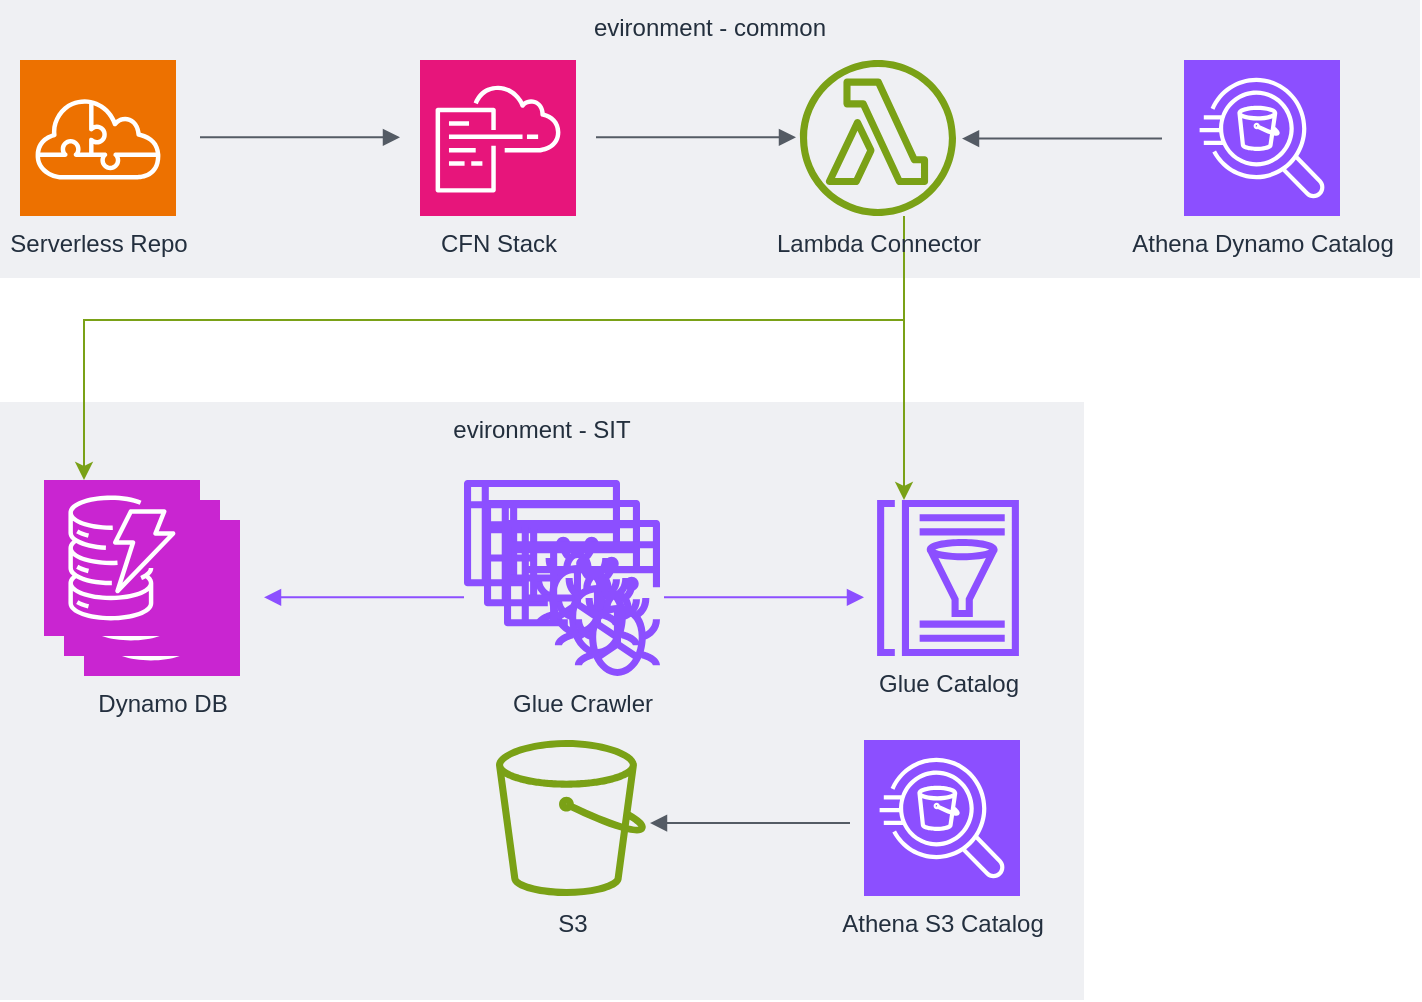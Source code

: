 <mxfile version="22.1.0" type="github">
  <diagram name="Page-1" id="ZsGVpSYtSNG0tmEqTt9_">
    <mxGraphModel dx="451" dy="731" grid="1" gridSize="10" guides="1" tooltips="1" connect="1" arrows="1" fold="1" page="0" pageScale="1" pageWidth="850" pageHeight="1100" math="0" shadow="0">
      <root>
        <mxCell id="0" />
        <mxCell id="1" parent="0" />
        <mxCell id="on8vytE3Z7wlLKgZJr3t-43" value="evironment - common" style="fillColor=#EFF0F3;strokeColor=none;dashed=0;verticalAlign=top;fontStyle=0;fontColor=#232F3D;whiteSpace=wrap;html=1;" vertex="1" parent="1">
          <mxGeometry x="158" y="-120" width="710" height="139" as="geometry" />
        </mxCell>
        <mxCell id="on8vytE3Z7wlLKgZJr3t-30" value="evironment - SIT" style="fillColor=#EFF0F3;strokeColor=none;dashed=0;verticalAlign=top;fontStyle=0;fontColor=#232F3D;whiteSpace=wrap;html=1;" vertex="1" parent="1">
          <mxGeometry x="158" y="81" width="542" height="299" as="geometry" />
        </mxCell>
        <mxCell id="on8vytE3Z7wlLKgZJr3t-1" value="Dynamo DB" style="sketch=0;points=[[0,0,0],[0.25,0,0],[0.5,0,0],[0.75,0,0],[1,0,0],[0,1,0],[0.25,1,0],[0.5,1,0],[0.75,1,0],[1,1,0],[0,0.25,0],[0,0.5,0],[0,0.75,0],[1,0.25,0],[1,0.5,0],[1,0.75,0]];outlineConnect=0;fontColor=#232F3E;fillColor=#C925D1;strokeColor=#ffffff;dashed=0;verticalLabelPosition=bottom;verticalAlign=top;align=center;html=1;fontSize=12;fontStyle=0;aspect=fixed;shape=mxgraph.aws4.resourceIcon;resIcon=mxgraph.aws4.dynamodb;" vertex="1" parent="1">
          <mxGeometry x="200" y="140" width="78" height="78" as="geometry" />
        </mxCell>
        <mxCell id="on8vytE3Z7wlLKgZJr3t-4" value="CFN Stack" style="sketch=0;points=[[0,0,0],[0.25,0,0],[0.5,0,0],[0.75,0,0],[1,0,0],[0,1,0],[0.25,1,0],[0.5,1,0],[0.75,1,0],[1,1,0],[0,0.25,0],[0,0.5,0],[0,0.75,0],[1,0.25,0],[1,0.5,0],[1,0.75,0]];points=[[0,0,0],[0.25,0,0],[0.5,0,0],[0.75,0,0],[1,0,0],[0,1,0],[0.25,1,0],[0.5,1,0],[0.75,1,0],[1,1,0],[0,0.25,0],[0,0.5,0],[0,0.75,0],[1,0.25,0],[1,0.5,0],[1,0.75,0]];outlineConnect=0;fontColor=#232F3E;fillColor=#E7157B;strokeColor=#ffffff;dashed=0;verticalLabelPosition=bottom;verticalAlign=top;align=center;html=1;fontSize=12;fontStyle=0;aspect=fixed;shape=mxgraph.aws4.resourceIcon;resIcon=mxgraph.aws4.cloudformation;" vertex="1" parent="1">
          <mxGeometry x="368" y="-90" width="78" height="78" as="geometry" />
        </mxCell>
        <mxCell id="on8vytE3Z7wlLKgZJr3t-31" style="edgeStyle=orthogonalEdgeStyle;rounded=0;orthogonalLoop=1;jettySize=auto;html=1;strokeColor=#7aa117;" edge="1" parent="1">
          <mxGeometry relative="1" as="geometry">
            <mxPoint x="610" y="-12.0" as="sourcePoint" />
            <mxPoint x="200" y="120" as="targetPoint" />
            <Array as="points">
              <mxPoint x="610" y="40" />
              <mxPoint x="200" y="40" />
            </Array>
          </mxGeometry>
        </mxCell>
        <mxCell id="on8vytE3Z7wlLKgZJr3t-32" style="edgeStyle=orthogonalEdgeStyle;rounded=0;orthogonalLoop=1;jettySize=auto;html=1;fillColor=#d5e8d4;strokeColor=#7aa117;" edge="1" parent="1" source="on8vytE3Z7wlLKgZJr3t-5" target="on8vytE3Z7wlLKgZJr3t-16">
          <mxGeometry relative="1" as="geometry">
            <Array as="points">
              <mxPoint x="610" y="60" />
              <mxPoint x="610" y="60" />
            </Array>
          </mxGeometry>
        </mxCell>
        <mxCell id="on8vytE3Z7wlLKgZJr3t-5" value="Lambda Connector" style="sketch=0;outlineConnect=0;fontColor=#232F3E;gradientColor=none;fillColor=#7AA116;strokeColor=none;dashed=0;verticalLabelPosition=bottom;verticalAlign=top;align=center;html=1;fontSize=12;fontStyle=0;aspect=fixed;pointerEvents=1;shape=mxgraph.aws4.lambda_function;" vertex="1" parent="1">
          <mxGeometry x="558" y="-90" width="78" height="78" as="geometry" />
        </mxCell>
        <mxCell id="on8vytE3Z7wlLKgZJr3t-3" value="Serverless Repo" style="sketch=0;points=[[0,0,0],[0.25,0,0],[0.5,0,0],[0.75,0,0],[1,0,0],[0,1,0],[0.25,1,0],[0.5,1,0],[0.75,1,0],[1,1,0],[0,0.25,0],[0,0.5,0],[0,0.75,0],[1,0.25,0],[1,0.5,0],[1,0.75,0]];outlineConnect=0;fontColor=#232F3E;fillColor=#ED7100;strokeColor=#ffffff;dashed=0;verticalLabelPosition=bottom;verticalAlign=top;align=center;html=1;fontSize=12;fontStyle=0;aspect=fixed;shape=mxgraph.aws4.resourceIcon;resIcon=mxgraph.aws4.serverless_application_repository;" vertex="1" parent="1">
          <mxGeometry x="168" y="-90" width="78" height="78" as="geometry" />
        </mxCell>
        <mxCell id="on8vytE3Z7wlLKgZJr3t-8" value="" style="edgeStyle=orthogonalEdgeStyle;html=1;endArrow=block;elbow=vertical;startArrow=none;endFill=1;strokeColor=#545B64;rounded=0;" edge="1" parent="1">
          <mxGeometry width="100" relative="1" as="geometry">
            <mxPoint x="258" y="-51.33" as="sourcePoint" />
            <mxPoint x="358" y="-51.33" as="targetPoint" />
          </mxGeometry>
        </mxCell>
        <mxCell id="on8vytE3Z7wlLKgZJr3t-12" value="" style="edgeStyle=orthogonalEdgeStyle;html=1;endArrow=none;elbow=vertical;startArrow=block;startFill=1;strokeColor=#8c4fff;rounded=0;" edge="1" parent="1">
          <mxGeometry width="100" relative="1" as="geometry">
            <mxPoint x="290" y="178.67" as="sourcePoint" />
            <mxPoint x="390" y="178.67" as="targetPoint" />
          </mxGeometry>
        </mxCell>
        <mxCell id="on8vytE3Z7wlLKgZJr3t-13" value="" style="sketch=0;points=[[0,0,0],[0.25,0,0],[0.5,0,0],[0.75,0,0],[1,0,0],[0,1,0],[0.25,1,0],[0.5,1,0],[0.75,1,0],[1,1,0],[0,0.25,0],[0,0.5,0],[0,0.75,0],[1,0.25,0],[1,0.5,0],[1,0.75,0]];outlineConnect=0;fontColor=#232F3E;fillColor=#C925D1;strokeColor=#ffffff;dashed=0;verticalLabelPosition=bottom;verticalAlign=top;align=center;html=1;fontSize=12;fontStyle=0;aspect=fixed;shape=mxgraph.aws4.resourceIcon;resIcon=mxgraph.aws4.dynamodb;" vertex="1" parent="1">
          <mxGeometry x="190" y="130" width="78" height="78" as="geometry" />
        </mxCell>
        <mxCell id="on8vytE3Z7wlLKgZJr3t-14" value="" style="sketch=0;points=[[0,0,0],[0.25,0,0],[0.5,0,0],[0.75,0,0],[1,0,0],[0,1,0],[0.25,1,0],[0.5,1,0],[0.75,1,0],[1,1,0],[0,0.25,0],[0,0.5,0],[0,0.75,0],[1,0.25,0],[1,0.5,0],[1,0.75,0]];outlineConnect=0;fontColor=#232F3E;fillColor=#C925D1;strokeColor=#ffffff;dashed=0;verticalLabelPosition=bottom;verticalAlign=top;align=center;html=1;fontSize=12;fontStyle=0;aspect=fixed;shape=mxgraph.aws4.resourceIcon;resIcon=mxgraph.aws4.dynamodb;" vertex="1" parent="1">
          <mxGeometry x="180" y="120" width="78" height="78" as="geometry" />
        </mxCell>
        <mxCell id="on8vytE3Z7wlLKgZJr3t-15" value="" style="sketch=0;outlineConnect=0;fontColor=#232F3E;gradientColor=none;fillColor=#8C4FFF;strokeColor=none;dashed=0;verticalLabelPosition=bottom;verticalAlign=top;align=center;html=1;fontSize=12;fontStyle=0;aspect=fixed;pointerEvents=1;shape=mxgraph.aws4.glue_crawlers;fillStyle=auto;" vertex="1" parent="1">
          <mxGeometry x="390" y="120" width="78" height="78" as="geometry" />
        </mxCell>
        <mxCell id="on8vytE3Z7wlLKgZJr3t-16" value="Glue Catalog" style="sketch=0;outlineConnect=0;fontColor=#232F3E;gradientColor=none;fillColor=#8C4FFF;strokeColor=none;dashed=0;verticalLabelPosition=bottom;verticalAlign=top;align=center;html=1;fontSize=12;fontStyle=0;aspect=fixed;pointerEvents=1;shape=mxgraph.aws4.glue_data_catalog;" vertex="1" parent="1">
          <mxGeometry x="596" y="130" width="72" height="78" as="geometry" />
        </mxCell>
        <mxCell id="on8vytE3Z7wlLKgZJr3t-17" value="" style="edgeStyle=orthogonalEdgeStyle;html=1;endArrow=block;elbow=vertical;startArrow=none;endFill=1;strokeColor=#8c4fff;rounded=0;" edge="1" parent="1">
          <mxGeometry width="100" relative="1" as="geometry">
            <mxPoint x="490" y="178.67" as="sourcePoint" />
            <mxPoint x="590" y="178.67" as="targetPoint" />
          </mxGeometry>
        </mxCell>
        <mxCell id="on8vytE3Z7wlLKgZJr3t-25" value="" style="sketch=0;outlineConnect=0;fontColor=#232F3E;gradientColor=none;fillColor=#8C4FFF;strokeColor=none;dashed=0;verticalLabelPosition=bottom;verticalAlign=top;align=center;html=1;fontSize=12;fontStyle=0;aspect=fixed;pointerEvents=1;shape=mxgraph.aws4.glue_crawlers;fillStyle=auto;" vertex="1" parent="1">
          <mxGeometry x="400" y="130" width="78" height="78" as="geometry" />
        </mxCell>
        <mxCell id="on8vytE3Z7wlLKgZJr3t-26" value="Glue Crawler" style="sketch=0;outlineConnect=0;fontColor=#232F3E;gradientColor=none;fillColor=#8C4FFF;strokeColor=none;dashed=0;verticalLabelPosition=bottom;verticalAlign=top;align=center;html=1;fontSize=12;fontStyle=0;aspect=fixed;pointerEvents=1;shape=mxgraph.aws4.glue_crawlers;fillStyle=auto;" vertex="1" parent="1">
          <mxGeometry x="410" y="140" width="78" height="78" as="geometry" />
        </mxCell>
        <mxCell id="on8vytE3Z7wlLKgZJr3t-33" value="" style="edgeStyle=orthogonalEdgeStyle;html=1;endArrow=block;elbow=vertical;startArrow=none;endFill=1;strokeColor=#545B64;rounded=0;" edge="1" parent="1">
          <mxGeometry width="100" relative="1" as="geometry">
            <mxPoint x="456" y="-51.37" as="sourcePoint" />
            <mxPoint x="556" y="-51.37" as="targetPoint" />
          </mxGeometry>
        </mxCell>
        <mxCell id="on8vytE3Z7wlLKgZJr3t-34" value="Athena Dynamo Catalog" style="sketch=0;points=[[0,0,0],[0.25,0,0],[0.5,0,0],[0.75,0,0],[1,0,0],[0,1,0],[0.25,1,0],[0.5,1,0],[0.75,1,0],[1,1,0],[0,0.25,0],[0,0.5,0],[0,0.75,0],[1,0.25,0],[1,0.5,0],[1,0.75,0]];outlineConnect=0;fontColor=#232F3E;fillColor=#8C4FFF;strokeColor=#ffffff;dashed=0;verticalLabelPosition=bottom;verticalAlign=top;align=center;html=1;fontSize=12;fontStyle=0;aspect=fixed;shape=mxgraph.aws4.resourceIcon;resIcon=mxgraph.aws4.athena;" vertex="1" parent="1">
          <mxGeometry x="750" y="-90" width="78" height="78" as="geometry" />
        </mxCell>
        <mxCell id="on8vytE3Z7wlLKgZJr3t-35" value="" style="edgeStyle=orthogonalEdgeStyle;html=1;endArrow=none;elbow=vertical;startArrow=block;startFill=1;strokeColor=#545B64;rounded=0;" edge="1" parent="1">
          <mxGeometry width="100" relative="1" as="geometry">
            <mxPoint x="483" y="291.52" as="sourcePoint" />
            <mxPoint x="583" y="291.52" as="targetPoint" />
          </mxGeometry>
        </mxCell>
        <mxCell id="on8vytE3Z7wlLKgZJr3t-36" value="Athena S3 Catalog" style="sketch=0;points=[[0,0,0],[0.25,0,0],[0.5,0,0],[0.75,0,0],[1,0,0],[0,1,0],[0.25,1,0],[0.5,1,0],[0.75,1,0],[1,1,0],[0,0.25,0],[0,0.5,0],[0,0.75,0],[1,0.25,0],[1,0.5,0],[1,0.75,0]];outlineConnect=0;fontColor=#232F3E;fillColor=#8C4FFF;strokeColor=#ffffff;dashed=0;verticalLabelPosition=bottom;verticalAlign=top;align=center;html=1;fontSize=12;fontStyle=0;aspect=fixed;shape=mxgraph.aws4.resourceIcon;resIcon=mxgraph.aws4.athena;" vertex="1" parent="1">
          <mxGeometry x="590" y="250" width="78" height="78" as="geometry" />
        </mxCell>
        <mxCell id="on8vytE3Z7wlLKgZJr3t-37" value="S3" style="sketch=0;outlineConnect=0;fontColor=#232F3E;gradientColor=none;fillColor=#7AA116;strokeColor=none;dashed=0;verticalLabelPosition=bottom;verticalAlign=top;align=center;html=1;fontSize=12;fontStyle=0;aspect=fixed;pointerEvents=1;shape=mxgraph.aws4.bucket;" vertex="1" parent="1">
          <mxGeometry x="406" y="250" width="75" height="78" as="geometry" />
        </mxCell>
        <mxCell id="on8vytE3Z7wlLKgZJr3t-42" value="" style="edgeStyle=orthogonalEdgeStyle;html=1;endArrow=none;elbow=vertical;startArrow=block;startFill=1;strokeColor=#545B64;rounded=0;" edge="1" parent="1">
          <mxGeometry width="100" relative="1" as="geometry">
            <mxPoint x="639" y="-50.74" as="sourcePoint" />
            <mxPoint x="739" y="-50.74" as="targetPoint" />
          </mxGeometry>
        </mxCell>
      </root>
    </mxGraphModel>
  </diagram>
</mxfile>
